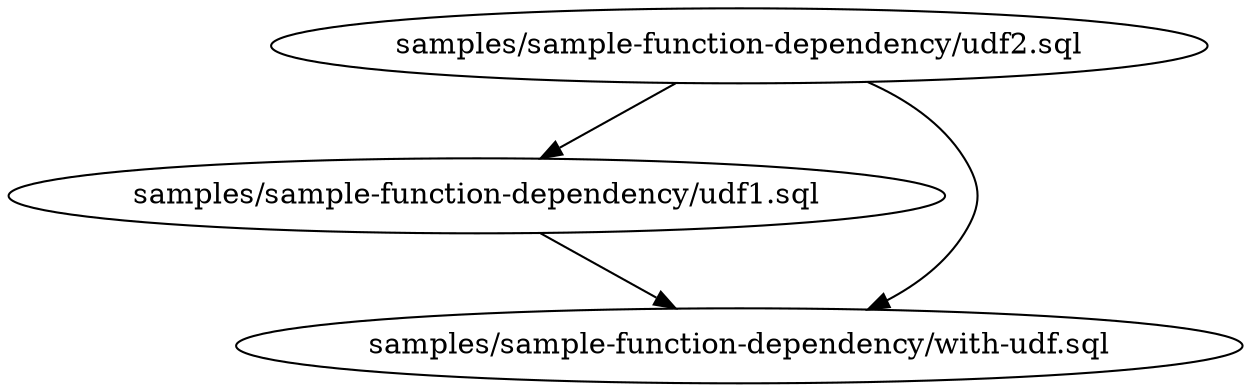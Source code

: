 digraph G {
0 [label="samples/sample-function-dependency/udf1.sql", shape="", type=query];
1 [label="samples/sample-function-dependency/udf2.sql", shape="", type=query];
2 [label="samples/sample-function-dependency/with-udf.sql", shape="", type=query];
0->2 ;
1->2 ;
1->0 ;
}
